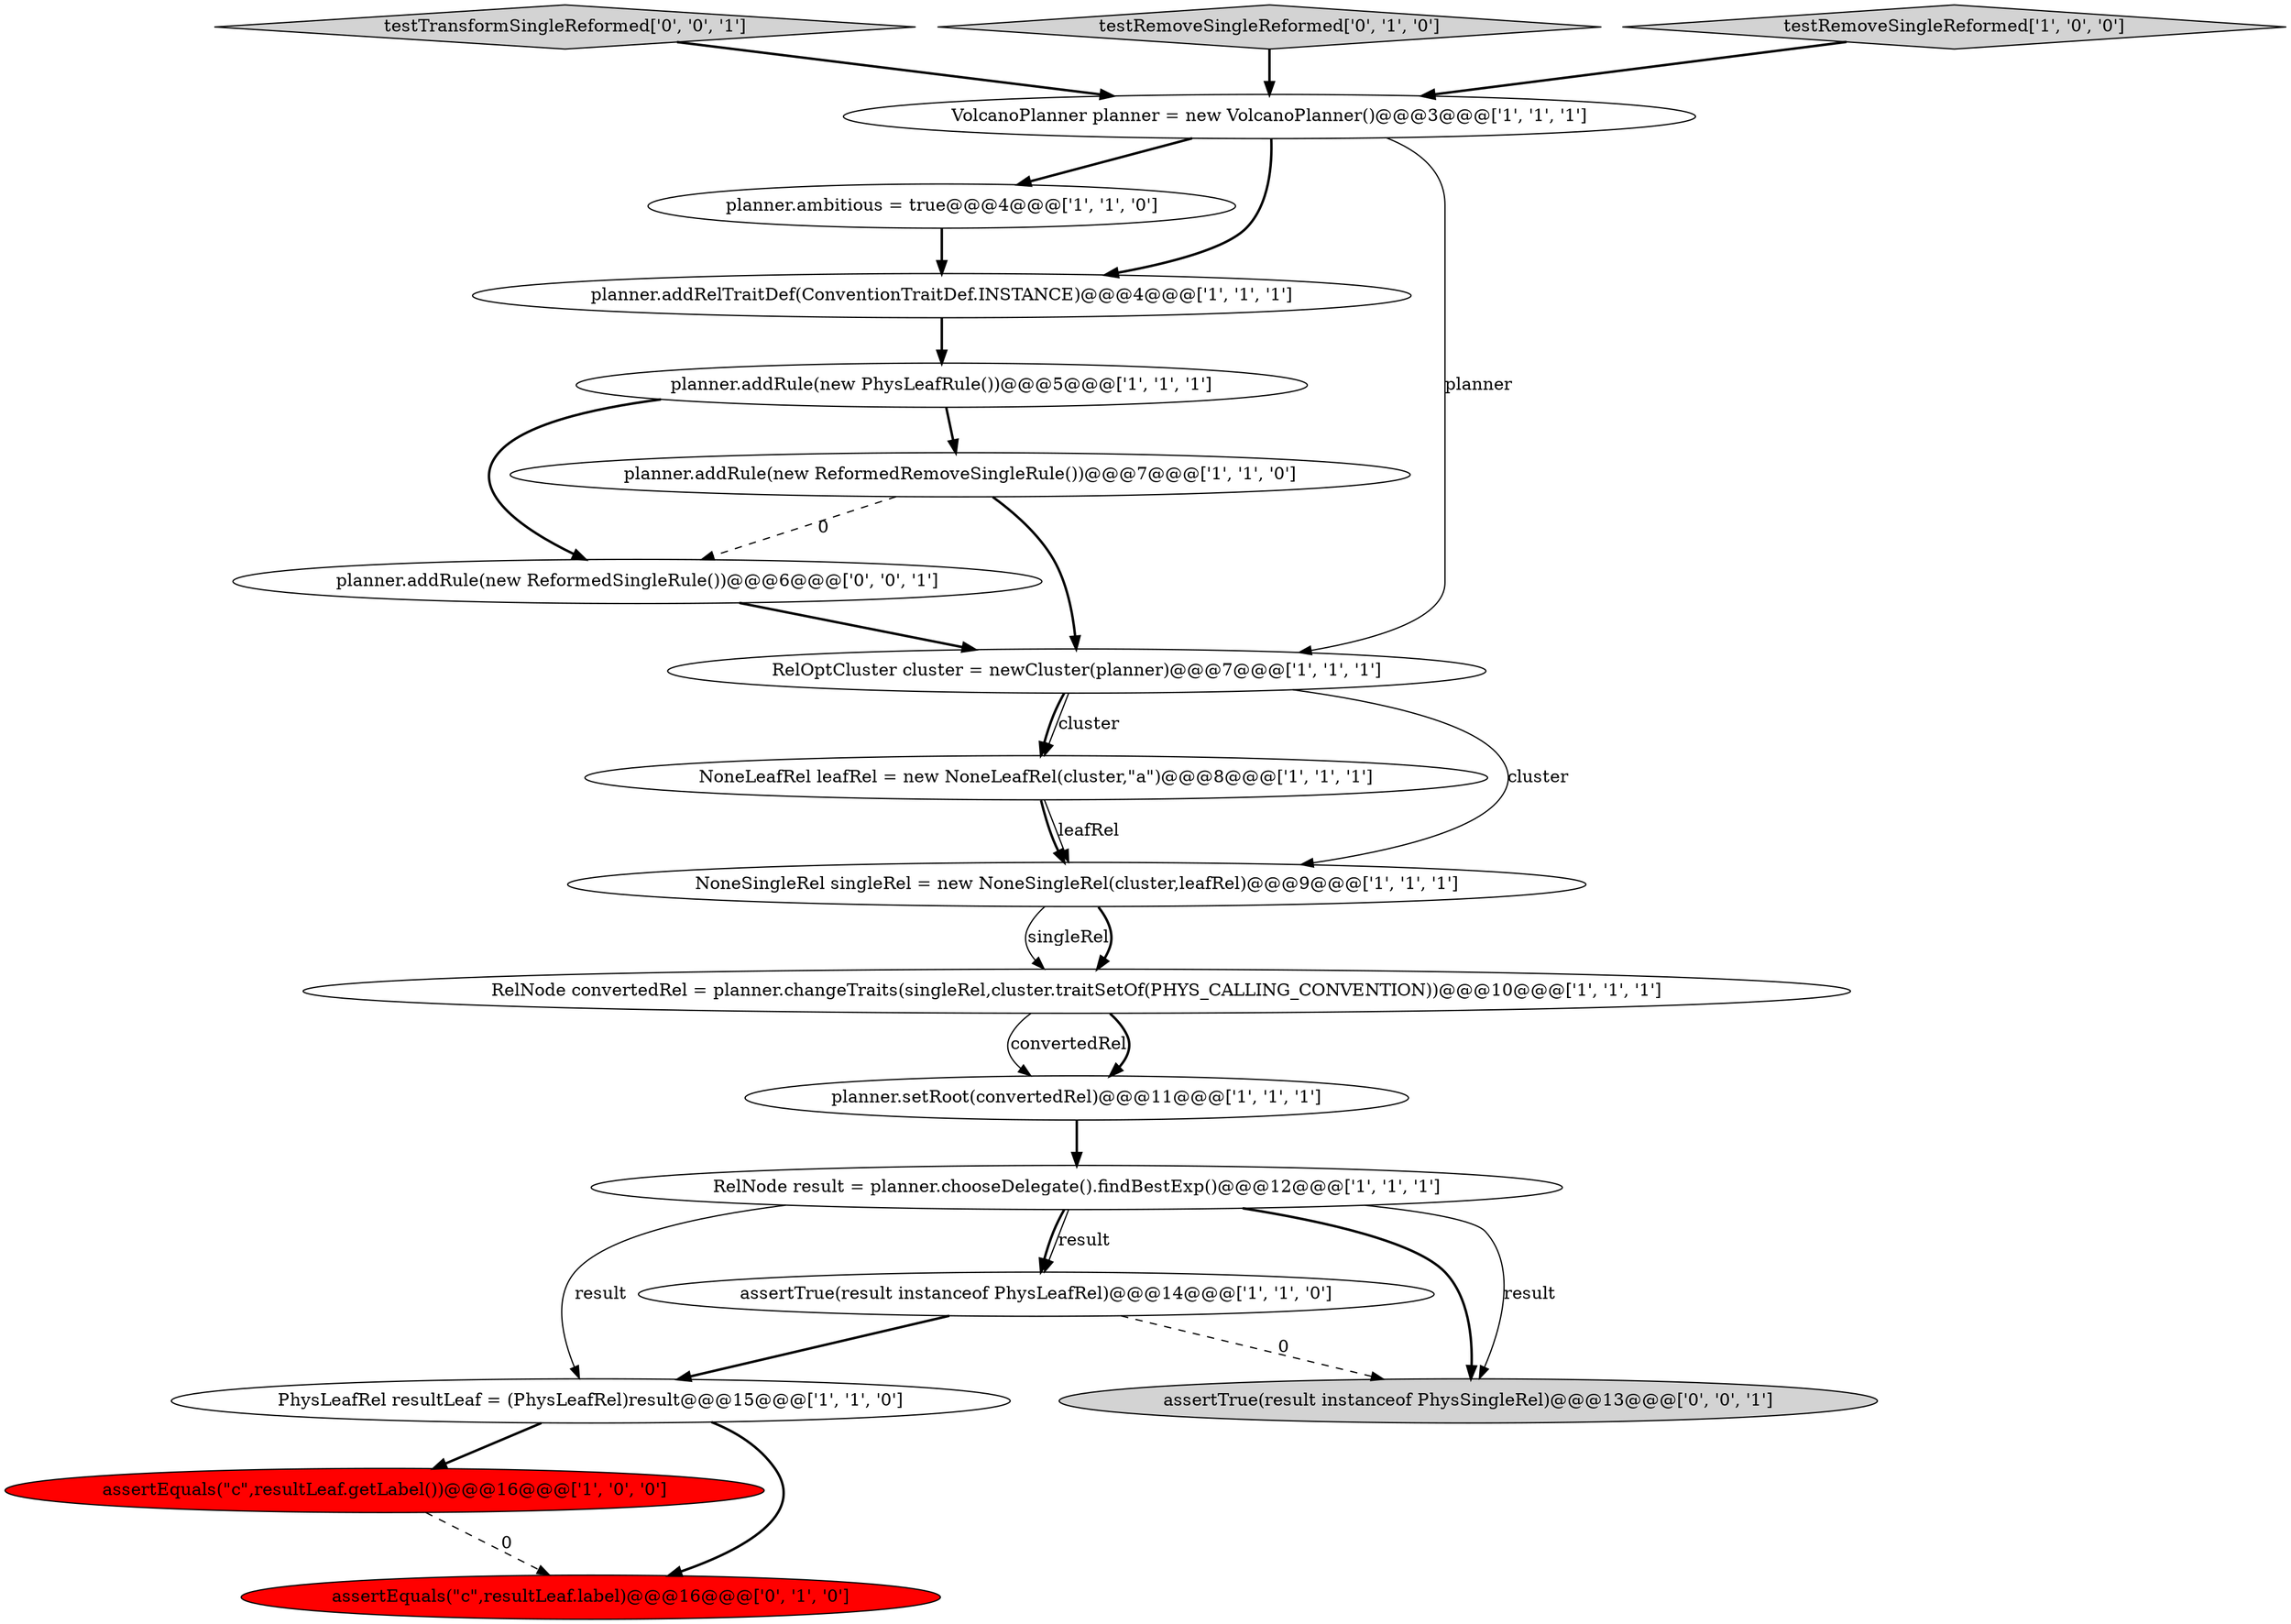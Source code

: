 digraph {
10 [style = filled, label = "planner.ambitious = true@@@4@@@['1', '1', '0']", fillcolor = white, shape = ellipse image = "AAA0AAABBB1BBB"];
12 [style = filled, label = "assertEquals(\"c\",resultLeaf.getLabel())@@@16@@@['1', '0', '0']", fillcolor = red, shape = ellipse image = "AAA1AAABBB1BBB"];
5 [style = filled, label = "assertTrue(result instanceof PhysLeafRel)@@@14@@@['1', '1', '0']", fillcolor = white, shape = ellipse image = "AAA0AAABBB1BBB"];
13 [style = filled, label = "RelNode convertedRel = planner.changeTraits(singleRel,cluster.traitSetOf(PHYS_CALLING_CONVENTION))@@@10@@@['1', '1', '1']", fillcolor = white, shape = ellipse image = "AAA0AAABBB1BBB"];
14 [style = filled, label = "RelOptCluster cluster = newCluster(planner)@@@7@@@['1', '1', '1']", fillcolor = white, shape = ellipse image = "AAA0AAABBB1BBB"];
2 [style = filled, label = "NoneLeafRel leafRel = new NoneLeafRel(cluster,\"a\")@@@8@@@['1', '1', '1']", fillcolor = white, shape = ellipse image = "AAA0AAABBB1BBB"];
0 [style = filled, label = "VolcanoPlanner planner = new VolcanoPlanner()@@@3@@@['1', '1', '1']", fillcolor = white, shape = ellipse image = "AAA0AAABBB1BBB"];
8 [style = filled, label = "NoneSingleRel singleRel = new NoneSingleRel(cluster,leafRel)@@@9@@@['1', '1', '1']", fillcolor = white, shape = ellipse image = "AAA0AAABBB1BBB"];
9 [style = filled, label = "planner.addRule(new ReformedRemoveSingleRule())@@@7@@@['1', '1', '0']", fillcolor = white, shape = ellipse image = "AAA0AAABBB1BBB"];
18 [style = filled, label = "testTransformSingleReformed['0', '0', '1']", fillcolor = lightgray, shape = diamond image = "AAA0AAABBB3BBB"];
15 [style = filled, label = "assertEquals(\"c\",resultLeaf.label)@@@16@@@['0', '1', '0']", fillcolor = red, shape = ellipse image = "AAA1AAABBB2BBB"];
1 [style = filled, label = "PhysLeafRel resultLeaf = (PhysLeafRel)result@@@15@@@['1', '1', '0']", fillcolor = white, shape = ellipse image = "AAA0AAABBB1BBB"];
16 [style = filled, label = "testRemoveSingleReformed['0', '1', '0']", fillcolor = lightgray, shape = diamond image = "AAA0AAABBB2BBB"];
6 [style = filled, label = "planner.addRelTraitDef(ConventionTraitDef.INSTANCE)@@@4@@@['1', '1', '1']", fillcolor = white, shape = ellipse image = "AAA0AAABBB1BBB"];
17 [style = filled, label = "planner.addRule(new ReformedSingleRule())@@@6@@@['0', '0', '1']", fillcolor = white, shape = ellipse image = "AAA0AAABBB3BBB"];
19 [style = filled, label = "assertTrue(result instanceof PhysSingleRel)@@@13@@@['0', '0', '1']", fillcolor = lightgray, shape = ellipse image = "AAA0AAABBB3BBB"];
4 [style = filled, label = "planner.setRoot(convertedRel)@@@11@@@['1', '1', '1']", fillcolor = white, shape = ellipse image = "AAA0AAABBB1BBB"];
11 [style = filled, label = "planner.addRule(new PhysLeafRule())@@@5@@@['1', '1', '1']", fillcolor = white, shape = ellipse image = "AAA0AAABBB1BBB"];
7 [style = filled, label = "RelNode result = planner.chooseDelegate().findBestExp()@@@12@@@['1', '1', '1']", fillcolor = white, shape = ellipse image = "AAA0AAABBB1BBB"];
3 [style = filled, label = "testRemoveSingleReformed['1', '0', '0']", fillcolor = lightgray, shape = diamond image = "AAA0AAABBB1BBB"];
16->0 [style = bold, label=""];
0->6 [style = bold, label=""];
1->15 [style = bold, label=""];
7->5 [style = solid, label="result"];
8->13 [style = solid, label="singleRel"];
14->8 [style = solid, label="cluster"];
11->9 [style = bold, label=""];
10->6 [style = bold, label=""];
4->7 [style = bold, label=""];
3->0 [style = bold, label=""];
0->14 [style = solid, label="planner"];
5->1 [style = bold, label=""];
0->10 [style = bold, label=""];
7->5 [style = bold, label=""];
7->1 [style = solid, label="result"];
13->4 [style = solid, label="convertedRel"];
17->14 [style = bold, label=""];
14->2 [style = solid, label="cluster"];
7->19 [style = solid, label="result"];
6->11 [style = bold, label=""];
9->17 [style = dashed, label="0"];
1->12 [style = bold, label=""];
9->14 [style = bold, label=""];
12->15 [style = dashed, label="0"];
11->17 [style = bold, label=""];
2->8 [style = solid, label="leafRel"];
14->2 [style = bold, label=""];
5->19 [style = dashed, label="0"];
7->19 [style = bold, label=""];
18->0 [style = bold, label=""];
8->13 [style = bold, label=""];
2->8 [style = bold, label=""];
13->4 [style = bold, label=""];
}
